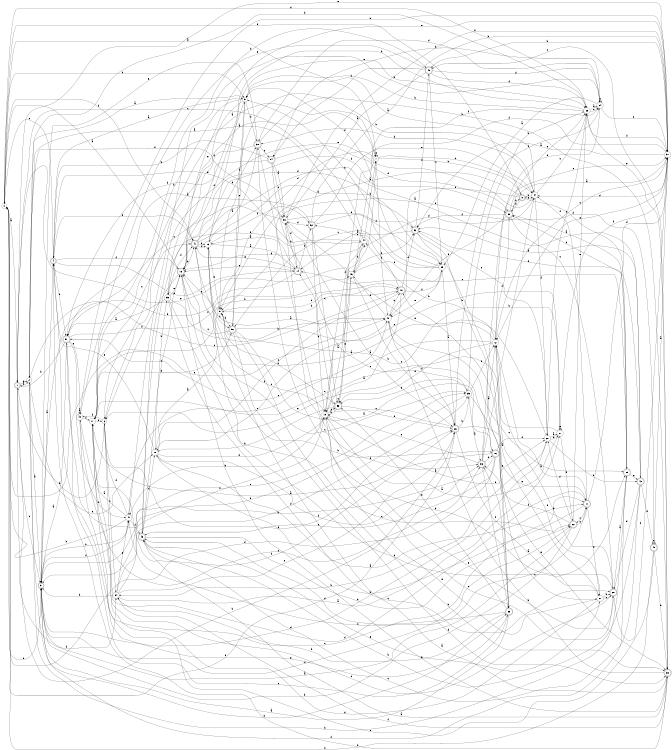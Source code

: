 digraph n46_1 {
__start0 [label="" shape="none"];

rankdir=LR;
size="8,5";

s0 [style="filled", color="black", fillcolor="white" shape="circle", label="0"];
s1 [style="rounded,filled", color="black", fillcolor="white" shape="doublecircle", label="1"];
s2 [style="filled", color="black", fillcolor="white" shape="circle", label="2"];
s3 [style="rounded,filled", color="black", fillcolor="white" shape="doublecircle", label="3"];
s4 [style="rounded,filled", color="black", fillcolor="white" shape="doublecircle", label="4"];
s5 [style="filled", color="black", fillcolor="white" shape="circle", label="5"];
s6 [style="filled", color="black", fillcolor="white" shape="circle", label="6"];
s7 [style="filled", color="black", fillcolor="white" shape="circle", label="7"];
s8 [style="rounded,filled", color="black", fillcolor="white" shape="doublecircle", label="8"];
s9 [style="filled", color="black", fillcolor="white" shape="circle", label="9"];
s10 [style="filled", color="black", fillcolor="white" shape="circle", label="10"];
s11 [style="rounded,filled", color="black", fillcolor="white" shape="doublecircle", label="11"];
s12 [style="filled", color="black", fillcolor="white" shape="circle", label="12"];
s13 [style="filled", color="black", fillcolor="white" shape="circle", label="13"];
s14 [style="rounded,filled", color="black", fillcolor="white" shape="doublecircle", label="14"];
s15 [style="rounded,filled", color="black", fillcolor="white" shape="doublecircle", label="15"];
s16 [style="rounded,filled", color="black", fillcolor="white" shape="doublecircle", label="16"];
s17 [style="filled", color="black", fillcolor="white" shape="circle", label="17"];
s18 [style="rounded,filled", color="black", fillcolor="white" shape="doublecircle", label="18"];
s19 [style="filled", color="black", fillcolor="white" shape="circle", label="19"];
s20 [style="filled", color="black", fillcolor="white" shape="circle", label="20"];
s21 [style="filled", color="black", fillcolor="white" shape="circle", label="21"];
s22 [style="rounded,filled", color="black", fillcolor="white" shape="doublecircle", label="22"];
s23 [style="filled", color="black", fillcolor="white" shape="circle", label="23"];
s24 [style="filled", color="black", fillcolor="white" shape="circle", label="24"];
s25 [style="filled", color="black", fillcolor="white" shape="circle", label="25"];
s26 [style="rounded,filled", color="black", fillcolor="white" shape="doublecircle", label="26"];
s27 [style="filled", color="black", fillcolor="white" shape="circle", label="27"];
s28 [style="rounded,filled", color="black", fillcolor="white" shape="doublecircle", label="28"];
s29 [style="rounded,filled", color="black", fillcolor="white" shape="doublecircle", label="29"];
s30 [style="rounded,filled", color="black", fillcolor="white" shape="doublecircle", label="30"];
s31 [style="filled", color="black", fillcolor="white" shape="circle", label="31"];
s32 [style="rounded,filled", color="black", fillcolor="white" shape="doublecircle", label="32"];
s33 [style="rounded,filled", color="black", fillcolor="white" shape="doublecircle", label="33"];
s34 [style="filled", color="black", fillcolor="white" shape="circle", label="34"];
s35 [style="filled", color="black", fillcolor="white" shape="circle", label="35"];
s36 [style="rounded,filled", color="black", fillcolor="white" shape="doublecircle", label="36"];
s37 [style="filled", color="black", fillcolor="white" shape="circle", label="37"];
s38 [style="rounded,filled", color="black", fillcolor="white" shape="doublecircle", label="38"];
s39 [style="rounded,filled", color="black", fillcolor="white" shape="doublecircle", label="39"];
s40 [style="filled", color="black", fillcolor="white" shape="circle", label="40"];
s41 [style="rounded,filled", color="black", fillcolor="white" shape="doublecircle", label="41"];
s42 [style="rounded,filled", color="black", fillcolor="white" shape="doublecircle", label="42"];
s43 [style="rounded,filled", color="black", fillcolor="white" shape="doublecircle", label="43"];
s44 [style="filled", color="black", fillcolor="white" shape="circle", label="44"];
s45 [style="rounded,filled", color="black", fillcolor="white" shape="doublecircle", label="45"];
s46 [style="filled", color="black", fillcolor="white" shape="circle", label="46"];
s47 [style="filled", color="black", fillcolor="white" shape="circle", label="47"];
s48 [style="filled", color="black", fillcolor="white" shape="circle", label="48"];
s49 [style="rounded,filled", color="black", fillcolor="white" shape="doublecircle", label="49"];
s50 [style="filled", color="black", fillcolor="white" shape="circle", label="50"];
s51 [style="rounded,filled", color="black", fillcolor="white" shape="doublecircle", label="51"];
s52 [style="rounded,filled", color="black", fillcolor="white" shape="doublecircle", label="52"];
s53 [style="rounded,filled", color="black", fillcolor="white" shape="doublecircle", label="53"];
s54 [style="rounded,filled", color="black", fillcolor="white" shape="doublecircle", label="54"];
s55 [style="filled", color="black", fillcolor="white" shape="circle", label="55"];
s56 [style="rounded,filled", color="black", fillcolor="white" shape="doublecircle", label="56"];
s0 -> s1 [label="a"];
s0 -> s3 [label="b"];
s0 -> s5 [label="c"];
s0 -> s23 [label="d"];
s0 -> s40 [label="e"];
s0 -> s41 [label="f"];
s1 -> s2 [label="a"];
s1 -> s26 [label="b"];
s1 -> s3 [label="c"];
s1 -> s2 [label="d"];
s1 -> s31 [label="e"];
s1 -> s34 [label="f"];
s2 -> s3 [label="a"];
s2 -> s33 [label="b"];
s2 -> s18 [label="c"];
s2 -> s23 [label="d"];
s2 -> s10 [label="e"];
s2 -> s50 [label="f"];
s3 -> s4 [label="a"];
s3 -> s47 [label="b"];
s3 -> s22 [label="c"];
s3 -> s20 [label="d"];
s3 -> s35 [label="e"];
s3 -> s47 [label="f"];
s4 -> s5 [label="a"];
s4 -> s51 [label="b"];
s4 -> s0 [label="c"];
s4 -> s41 [label="d"];
s4 -> s14 [label="e"];
s4 -> s15 [label="f"];
s5 -> s2 [label="a"];
s5 -> s6 [label="b"];
s5 -> s56 [label="c"];
s5 -> s38 [label="d"];
s5 -> s55 [label="e"];
s5 -> s15 [label="f"];
s6 -> s7 [label="a"];
s6 -> s1 [label="b"];
s6 -> s34 [label="c"];
s6 -> s11 [label="d"];
s6 -> s26 [label="e"];
s6 -> s48 [label="f"];
s7 -> s0 [label="a"];
s7 -> s8 [label="b"];
s7 -> s37 [label="c"];
s7 -> s9 [label="d"];
s7 -> s7 [label="e"];
s7 -> s40 [label="f"];
s8 -> s9 [label="a"];
s8 -> s30 [label="b"];
s8 -> s37 [label="c"];
s8 -> s29 [label="d"];
s8 -> s0 [label="e"];
s8 -> s40 [label="f"];
s9 -> s10 [label="a"];
s9 -> s37 [label="b"];
s9 -> s18 [label="c"];
s9 -> s53 [label="d"];
s9 -> s15 [label="e"];
s9 -> s56 [label="f"];
s10 -> s11 [label="a"];
s10 -> s55 [label="b"];
s10 -> s40 [label="c"];
s10 -> s19 [label="d"];
s10 -> s4 [label="e"];
s10 -> s36 [label="f"];
s11 -> s12 [label="a"];
s11 -> s10 [label="b"];
s11 -> s22 [label="c"];
s11 -> s31 [label="d"];
s11 -> s27 [label="e"];
s11 -> s37 [label="f"];
s12 -> s13 [label="a"];
s12 -> s44 [label="b"];
s12 -> s51 [label="c"];
s12 -> s53 [label="d"];
s12 -> s33 [label="e"];
s12 -> s30 [label="f"];
s13 -> s14 [label="a"];
s13 -> s23 [label="b"];
s13 -> s56 [label="c"];
s13 -> s38 [label="d"];
s13 -> s9 [label="e"];
s13 -> s52 [label="f"];
s14 -> s13 [label="a"];
s14 -> s3 [label="b"];
s14 -> s15 [label="c"];
s14 -> s50 [label="d"];
s14 -> s41 [label="e"];
s14 -> s52 [label="f"];
s15 -> s0 [label="a"];
s15 -> s16 [label="b"];
s15 -> s35 [label="c"];
s15 -> s41 [label="d"];
s15 -> s31 [label="e"];
s15 -> s6 [label="f"];
s16 -> s17 [label="a"];
s16 -> s51 [label="b"];
s16 -> s43 [label="c"];
s16 -> s0 [label="d"];
s16 -> s6 [label="e"];
s16 -> s20 [label="f"];
s17 -> s7 [label="a"];
s17 -> s18 [label="b"];
s17 -> s41 [label="c"];
s17 -> s56 [label="d"];
s17 -> s6 [label="e"];
s17 -> s26 [label="f"];
s18 -> s19 [label="a"];
s18 -> s9 [label="b"];
s18 -> s10 [label="c"];
s18 -> s32 [label="d"];
s18 -> s52 [label="e"];
s18 -> s25 [label="f"];
s19 -> s20 [label="a"];
s19 -> s47 [label="b"];
s19 -> s53 [label="c"];
s19 -> s37 [label="d"];
s19 -> s28 [label="e"];
s19 -> s13 [label="f"];
s20 -> s21 [label="a"];
s20 -> s34 [label="b"];
s20 -> s23 [label="c"];
s20 -> s21 [label="d"];
s20 -> s50 [label="e"];
s20 -> s42 [label="f"];
s21 -> s19 [label="a"];
s21 -> s9 [label="b"];
s21 -> s17 [label="c"];
s21 -> s22 [label="d"];
s21 -> s21 [label="e"];
s21 -> s31 [label="f"];
s22 -> s3 [label="a"];
s22 -> s3 [label="b"];
s22 -> s11 [label="c"];
s22 -> s20 [label="d"];
s22 -> s23 [label="e"];
s22 -> s36 [label="f"];
s23 -> s24 [label="a"];
s23 -> s5 [label="b"];
s23 -> s24 [label="c"];
s23 -> s15 [label="d"];
s23 -> s39 [label="e"];
s23 -> s31 [label="f"];
s24 -> s25 [label="a"];
s24 -> s54 [label="b"];
s24 -> s24 [label="c"];
s24 -> s38 [label="d"];
s24 -> s12 [label="e"];
s24 -> s31 [label="f"];
s25 -> s26 [label="a"];
s25 -> s5 [label="b"];
s25 -> s56 [label="c"];
s25 -> s5 [label="d"];
s25 -> s40 [label="e"];
s25 -> s46 [label="f"];
s26 -> s27 [label="a"];
s26 -> s35 [label="b"];
s26 -> s14 [label="c"];
s26 -> s24 [label="d"];
s26 -> s11 [label="e"];
s26 -> s0 [label="f"];
s27 -> s18 [label="a"];
s27 -> s28 [label="b"];
s27 -> s28 [label="c"];
s27 -> s17 [label="d"];
s27 -> s50 [label="e"];
s27 -> s12 [label="f"];
s28 -> s29 [label="a"];
s28 -> s38 [label="b"];
s28 -> s17 [label="c"];
s28 -> s12 [label="d"];
s28 -> s19 [label="e"];
s28 -> s31 [label="f"];
s29 -> s30 [label="a"];
s29 -> s2 [label="b"];
s29 -> s14 [label="c"];
s29 -> s30 [label="d"];
s29 -> s42 [label="e"];
s29 -> s3 [label="f"];
s30 -> s31 [label="a"];
s30 -> s8 [label="b"];
s30 -> s28 [label="c"];
s30 -> s40 [label="d"];
s30 -> s23 [label="e"];
s30 -> s32 [label="f"];
s31 -> s32 [label="a"];
s31 -> s49 [label="b"];
s31 -> s12 [label="c"];
s31 -> s37 [label="d"];
s31 -> s12 [label="e"];
s31 -> s46 [label="f"];
s32 -> s14 [label="a"];
s32 -> s33 [label="b"];
s32 -> s20 [label="c"];
s32 -> s15 [label="d"];
s32 -> s39 [label="e"];
s32 -> s49 [label="f"];
s33 -> s3 [label="a"];
s33 -> s34 [label="b"];
s33 -> s4 [label="c"];
s33 -> s43 [label="d"];
s33 -> s53 [label="e"];
s33 -> s36 [label="f"];
s34 -> s21 [label="a"];
s34 -> s3 [label="b"];
s34 -> s26 [label="c"];
s34 -> s35 [label="d"];
s34 -> s47 [label="e"];
s34 -> s19 [label="f"];
s35 -> s36 [label="a"];
s35 -> s23 [label="b"];
s35 -> s27 [label="c"];
s35 -> s53 [label="d"];
s35 -> s12 [label="e"];
s35 -> s3 [label="f"];
s36 -> s12 [label="a"];
s36 -> s37 [label="b"];
s36 -> s31 [label="c"];
s36 -> s16 [label="d"];
s36 -> s19 [label="e"];
s36 -> s33 [label="f"];
s37 -> s5 [label="a"];
s37 -> s8 [label="b"];
s37 -> s23 [label="c"];
s37 -> s38 [label="d"];
s37 -> s43 [label="e"];
s37 -> s20 [label="f"];
s38 -> s13 [label="a"];
s38 -> s39 [label="b"];
s38 -> s54 [label="c"];
s38 -> s36 [label="d"];
s38 -> s3 [label="e"];
s38 -> s55 [label="f"];
s39 -> s9 [label="a"];
s39 -> s40 [label="b"];
s39 -> s49 [label="c"];
s39 -> s4 [label="d"];
s39 -> s15 [label="e"];
s39 -> s34 [label="f"];
s40 -> s41 [label="a"];
s40 -> s18 [label="b"];
s40 -> s29 [label="c"];
s40 -> s46 [label="d"];
s40 -> s47 [label="e"];
s40 -> s26 [label="f"];
s41 -> s42 [label="a"];
s41 -> s25 [label="b"];
s41 -> s22 [label="c"];
s41 -> s13 [label="d"];
s41 -> s13 [label="e"];
s41 -> s30 [label="f"];
s42 -> s32 [label="a"];
s42 -> s43 [label="b"];
s42 -> s43 [label="c"];
s42 -> s32 [label="d"];
s42 -> s28 [label="e"];
s42 -> s45 [label="f"];
s43 -> s39 [label="a"];
s43 -> s15 [label="b"];
s43 -> s10 [label="c"];
s43 -> s22 [label="d"];
s43 -> s27 [label="e"];
s43 -> s44 [label="f"];
s44 -> s2 [label="a"];
s44 -> s7 [label="b"];
s44 -> s1 [label="c"];
s44 -> s15 [label="d"];
s44 -> s4 [label="e"];
s44 -> s19 [label="f"];
s45 -> s31 [label="a"];
s45 -> s9 [label="b"];
s45 -> s45 [label="c"];
s45 -> s39 [label="d"];
s45 -> s17 [label="e"];
s45 -> s0 [label="f"];
s46 -> s19 [label="a"];
s46 -> s32 [label="b"];
s46 -> s26 [label="c"];
s46 -> s7 [label="d"];
s46 -> s1 [label="e"];
s46 -> s44 [label="f"];
s47 -> s48 [label="a"];
s47 -> s0 [label="b"];
s47 -> s11 [label="c"];
s47 -> s6 [label="d"];
s47 -> s24 [label="e"];
s47 -> s43 [label="f"];
s48 -> s48 [label="a"];
s48 -> s31 [label="b"];
s48 -> s36 [label="c"];
s48 -> s49 [label="d"];
s48 -> s33 [label="e"];
s48 -> s17 [label="f"];
s49 -> s50 [label="a"];
s49 -> s54 [label="b"];
s49 -> s25 [label="c"];
s49 -> s24 [label="d"];
s49 -> s17 [label="e"];
s49 -> s23 [label="f"];
s50 -> s26 [label="a"];
s50 -> s14 [label="b"];
s50 -> s51 [label="c"];
s50 -> s52 [label="d"];
s50 -> s32 [label="e"];
s50 -> s31 [label="f"];
s51 -> s3 [label="a"];
s51 -> s1 [label="b"];
s51 -> s11 [label="c"];
s51 -> s47 [label="d"];
s51 -> s48 [label="e"];
s51 -> s46 [label="f"];
s52 -> s51 [label="a"];
s52 -> s31 [label="b"];
s52 -> s53 [label="c"];
s52 -> s19 [label="d"];
s52 -> s37 [label="e"];
s52 -> s25 [label="f"];
s53 -> s19 [label="a"];
s53 -> s10 [label="b"];
s53 -> s53 [label="c"];
s53 -> s26 [label="d"];
s53 -> s46 [label="e"];
s53 -> s24 [label="f"];
s54 -> s50 [label="a"];
s54 -> s4 [label="b"];
s54 -> s50 [label="c"];
s54 -> s30 [label="d"];
s54 -> s35 [label="e"];
s54 -> s51 [label="f"];
s55 -> s51 [label="a"];
s55 -> s40 [label="b"];
s55 -> s28 [label="c"];
s55 -> s29 [label="d"];
s55 -> s15 [label="e"];
s55 -> s41 [label="f"];
s56 -> s16 [label="a"];
s56 -> s39 [label="b"];
s56 -> s15 [label="c"];
s56 -> s39 [label="d"];
s56 -> s21 [label="e"];
s56 -> s5 [label="f"];

}